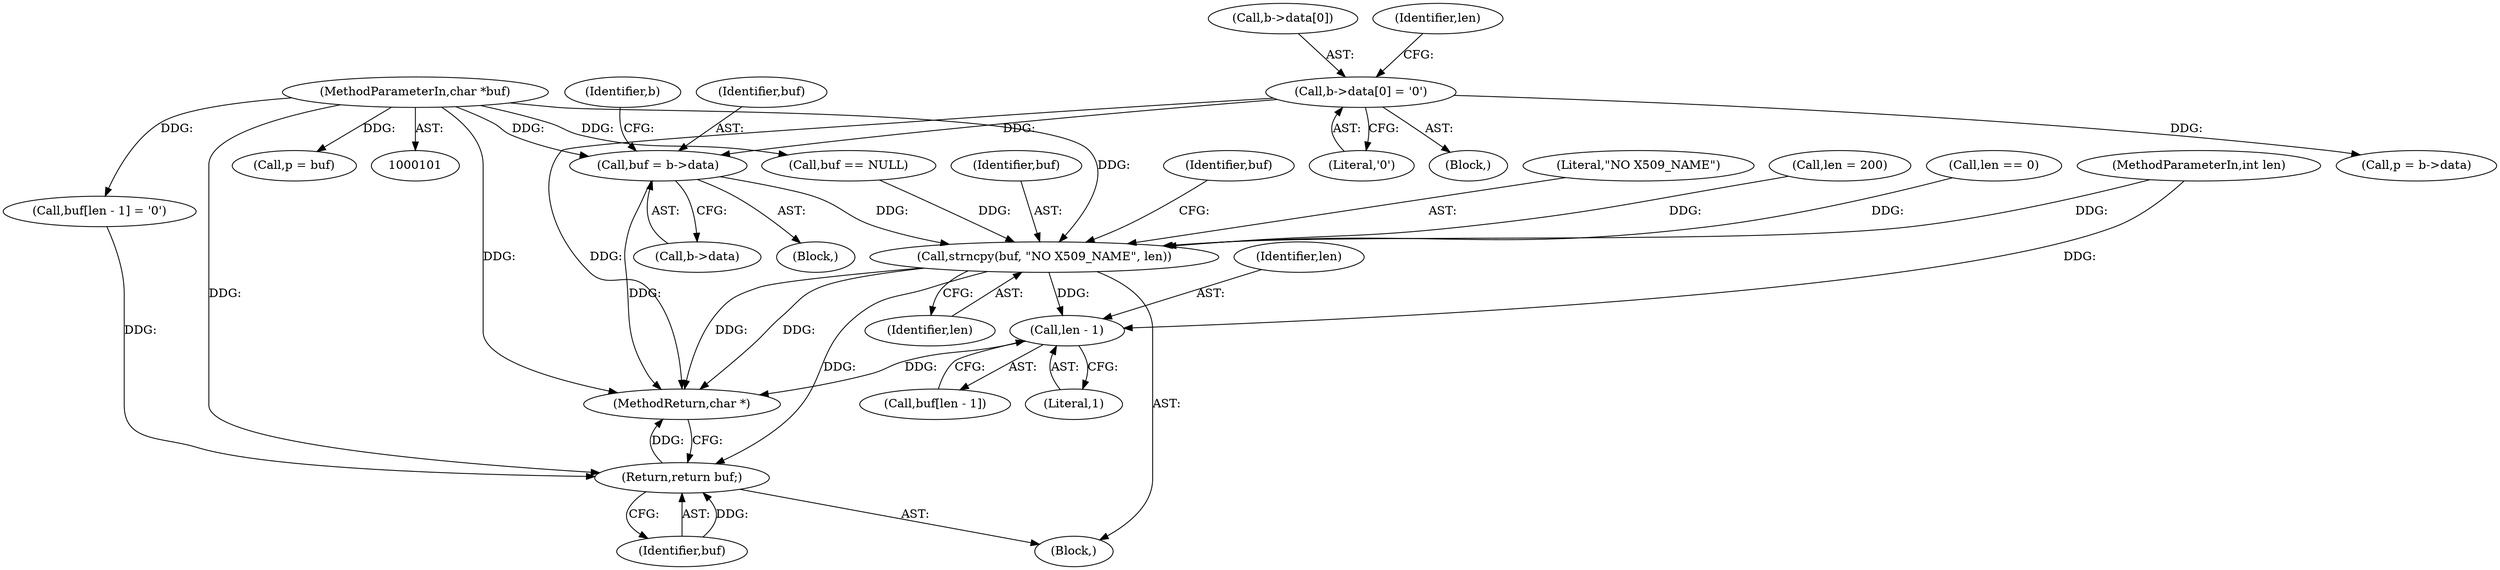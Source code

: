 digraph "0_openssl_2919516136a4227d9e6d8f2fe66ef976aaf8c561@pointer" {
"1000174" [label="(Call,buf = b->data)"];
"1000148" [label="(Call,b->data[0] = '\0')"];
"1000103" [label="(MethodParameterIn,char *buf)"];
"1000181" [label="(Call,strncpy(buf, \"NO X509_NAME\", len))"];
"1000188" [label="(Call,len - 1)"];
"1000192" [label="(Return,return buf;)"];
"1000183" [label="(Literal,\"NO X509_NAME\")"];
"1000155" [label="(Call,len = 200)"];
"1000174" [label="(Call,buf = b->data)"];
"1000193" [label="(Identifier,buf)"];
"1000186" [label="(Call,buf[len - 1])"];
"1000103" [label="(MethodParameterIn,char *buf)"];
"1000176" [label="(Call,b->data)"];
"1000173" [label="(Block,)"];
"1000190" [label="(Literal,1)"];
"1000641" [label="(Call,p = buf)"];
"1000134" [label="(Block,)"];
"1000180" [label="(Identifier,b)"];
"1000149" [label="(Call,b->data[0])"];
"1000192" [label="(Return,return buf;)"];
"1000175" [label="(Identifier,buf)"];
"1000148" [label="(Call,b->data[0] = '\0')"];
"1000663" [label="(MethodReturn,char *)"];
"1000185" [label="(Call,buf[len - 1] = '\0')"];
"1000131" [label="(Call,buf == NULL)"];
"1000633" [label="(Call,p = b->data)"];
"1000189" [label="(Identifier,len)"];
"1000184" [label="(Identifier,len)"];
"1000160" [label="(Call,len == 0)"];
"1000170" [label="(Block,)"];
"1000104" [label="(MethodParameterIn,int len)"];
"1000182" [label="(Identifier,buf)"];
"1000188" [label="(Call,len - 1)"];
"1000181" [label="(Call,strncpy(buf, \"NO X509_NAME\", len))"];
"1000156" [label="(Identifier,len)"];
"1000154" [label="(Literal,'\0')"];
"1000187" [label="(Identifier,buf)"];
"1000174" -> "1000173"  [label="AST: "];
"1000174" -> "1000176"  [label="CFG: "];
"1000175" -> "1000174"  [label="AST: "];
"1000176" -> "1000174"  [label="AST: "];
"1000180" -> "1000174"  [label="CFG: "];
"1000174" -> "1000663"  [label="DDG: "];
"1000148" -> "1000174"  [label="DDG: "];
"1000103" -> "1000174"  [label="DDG: "];
"1000174" -> "1000181"  [label="DDG: "];
"1000148" -> "1000134"  [label="AST: "];
"1000148" -> "1000154"  [label="CFG: "];
"1000149" -> "1000148"  [label="AST: "];
"1000154" -> "1000148"  [label="AST: "];
"1000156" -> "1000148"  [label="CFG: "];
"1000148" -> "1000663"  [label="DDG: "];
"1000148" -> "1000633"  [label="DDG: "];
"1000103" -> "1000101"  [label="AST: "];
"1000103" -> "1000663"  [label="DDG: "];
"1000103" -> "1000131"  [label="DDG: "];
"1000103" -> "1000181"  [label="DDG: "];
"1000103" -> "1000185"  [label="DDG: "];
"1000103" -> "1000192"  [label="DDG: "];
"1000103" -> "1000641"  [label="DDG: "];
"1000181" -> "1000170"  [label="AST: "];
"1000181" -> "1000184"  [label="CFG: "];
"1000182" -> "1000181"  [label="AST: "];
"1000183" -> "1000181"  [label="AST: "];
"1000184" -> "1000181"  [label="AST: "];
"1000187" -> "1000181"  [label="CFG: "];
"1000181" -> "1000663"  [label="DDG: "];
"1000181" -> "1000663"  [label="DDG: "];
"1000131" -> "1000181"  [label="DDG: "];
"1000155" -> "1000181"  [label="DDG: "];
"1000160" -> "1000181"  [label="DDG: "];
"1000104" -> "1000181"  [label="DDG: "];
"1000181" -> "1000188"  [label="DDG: "];
"1000181" -> "1000192"  [label="DDG: "];
"1000188" -> "1000186"  [label="AST: "];
"1000188" -> "1000190"  [label="CFG: "];
"1000189" -> "1000188"  [label="AST: "];
"1000190" -> "1000188"  [label="AST: "];
"1000186" -> "1000188"  [label="CFG: "];
"1000188" -> "1000663"  [label="DDG: "];
"1000104" -> "1000188"  [label="DDG: "];
"1000192" -> "1000170"  [label="AST: "];
"1000192" -> "1000193"  [label="CFG: "];
"1000193" -> "1000192"  [label="AST: "];
"1000663" -> "1000192"  [label="CFG: "];
"1000192" -> "1000663"  [label="DDG: "];
"1000193" -> "1000192"  [label="DDG: "];
"1000185" -> "1000192"  [label="DDG: "];
}
